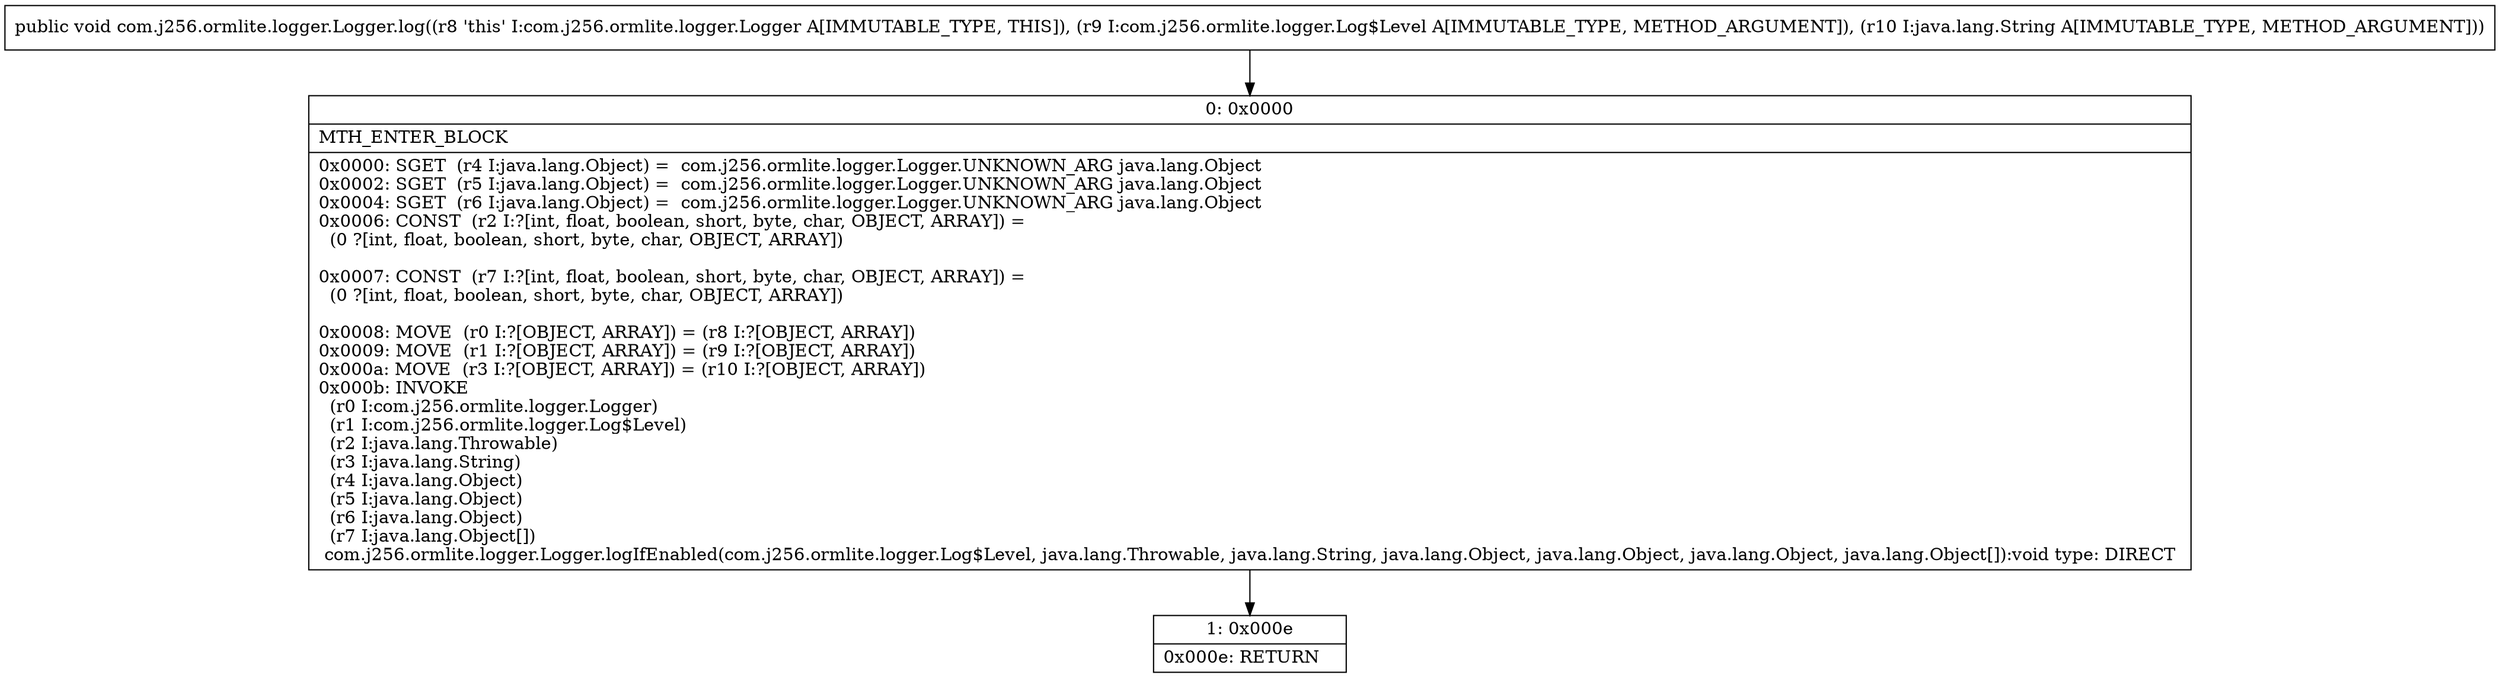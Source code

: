 digraph "CFG forcom.j256.ormlite.logger.Logger.log(Lcom\/j256\/ormlite\/logger\/Log$Level;Ljava\/lang\/String;)V" {
Node_0 [shape=record,label="{0\:\ 0x0000|MTH_ENTER_BLOCK\l|0x0000: SGET  (r4 I:java.lang.Object) =  com.j256.ormlite.logger.Logger.UNKNOWN_ARG java.lang.Object \l0x0002: SGET  (r5 I:java.lang.Object) =  com.j256.ormlite.logger.Logger.UNKNOWN_ARG java.lang.Object \l0x0004: SGET  (r6 I:java.lang.Object) =  com.j256.ormlite.logger.Logger.UNKNOWN_ARG java.lang.Object \l0x0006: CONST  (r2 I:?[int, float, boolean, short, byte, char, OBJECT, ARRAY]) = \l  (0 ?[int, float, boolean, short, byte, char, OBJECT, ARRAY])\l \l0x0007: CONST  (r7 I:?[int, float, boolean, short, byte, char, OBJECT, ARRAY]) = \l  (0 ?[int, float, boolean, short, byte, char, OBJECT, ARRAY])\l \l0x0008: MOVE  (r0 I:?[OBJECT, ARRAY]) = (r8 I:?[OBJECT, ARRAY]) \l0x0009: MOVE  (r1 I:?[OBJECT, ARRAY]) = (r9 I:?[OBJECT, ARRAY]) \l0x000a: MOVE  (r3 I:?[OBJECT, ARRAY]) = (r10 I:?[OBJECT, ARRAY]) \l0x000b: INVOKE  \l  (r0 I:com.j256.ormlite.logger.Logger)\l  (r1 I:com.j256.ormlite.logger.Log$Level)\l  (r2 I:java.lang.Throwable)\l  (r3 I:java.lang.String)\l  (r4 I:java.lang.Object)\l  (r5 I:java.lang.Object)\l  (r6 I:java.lang.Object)\l  (r7 I:java.lang.Object[])\l com.j256.ormlite.logger.Logger.logIfEnabled(com.j256.ormlite.logger.Log$Level, java.lang.Throwable, java.lang.String, java.lang.Object, java.lang.Object, java.lang.Object, java.lang.Object[]):void type: DIRECT \l}"];
Node_1 [shape=record,label="{1\:\ 0x000e|0x000e: RETURN   \l}"];
MethodNode[shape=record,label="{public void com.j256.ormlite.logger.Logger.log((r8 'this' I:com.j256.ormlite.logger.Logger A[IMMUTABLE_TYPE, THIS]), (r9 I:com.j256.ormlite.logger.Log$Level A[IMMUTABLE_TYPE, METHOD_ARGUMENT]), (r10 I:java.lang.String A[IMMUTABLE_TYPE, METHOD_ARGUMENT])) }"];
MethodNode -> Node_0;
Node_0 -> Node_1;
}

